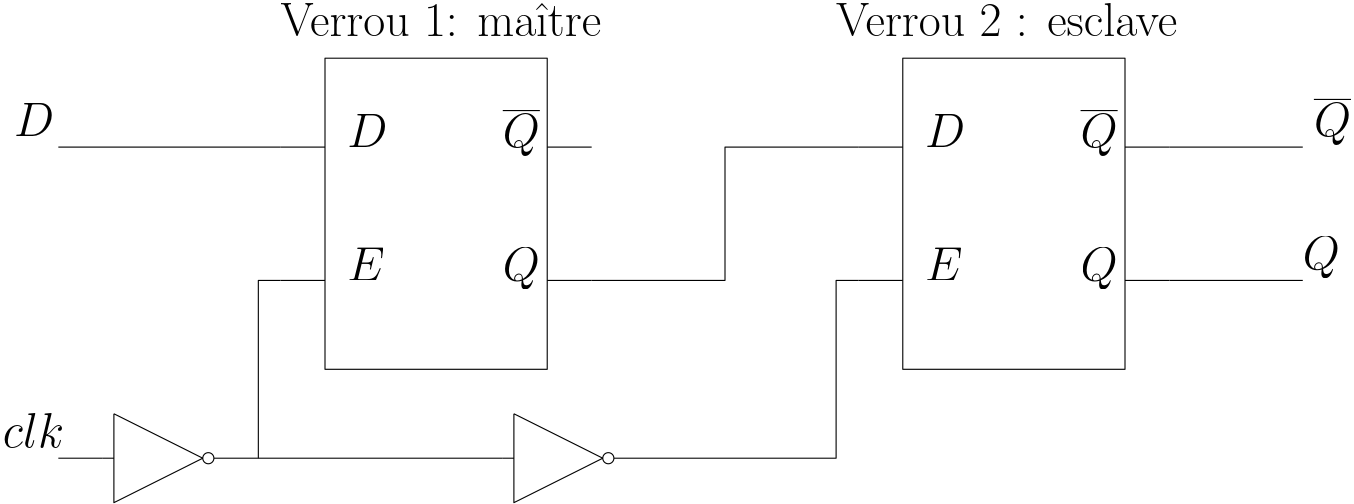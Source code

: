 <?xml version="1.0"?>
<!DOCTYPE ipe SYSTEM "ipe.dtd">
<ipe version="70107" creator="Ipe 7.1.8">
<info created="D:20150821094655" modified="D:20150821100756"/>
<ipestyle name="basic">
<symbol name="arrow/arc(spx)">
<path stroke="sym-stroke" fill="sym-stroke" pen="sym-pen">
0 0 m
-1 0.333 l
-1 -0.333 l
h
</path>
</symbol>
<symbol name="arrow/farc(spx)">
<path stroke="sym-stroke" fill="white" pen="sym-pen">
0 0 m
-1 0.333 l
-1 -0.333 l
h
</path>
</symbol>
<symbol name="arrow/ptarc(spx)">
<path stroke="sym-stroke" fill="sym-stroke" pen="sym-pen">
0 0 m
-1 0.333 l
-0.8 0 l
-1 -0.333 l
h
</path>
</symbol>
<symbol name="arrow/fptarc(spx)">
<path stroke="sym-stroke" fill="white" pen="sym-pen">
0 0 m
-1 0.333 l
-0.8 0 l
-1 -0.333 l
h
</path>
</symbol>
<symbol name="mark/circle(sx)" transformations="translations">
<path fill="sym-stroke">
0.6 0 0 0.6 0 0 e
0.4 0 0 0.4 0 0 e
</path>
</symbol>
<symbol name="mark/disk(sx)" transformations="translations">
<path fill="sym-stroke">
0.6 0 0 0.6 0 0 e
</path>
</symbol>
<symbol name="mark/fdisk(sfx)" transformations="translations">
<group>
<path fill="sym-fill">
0.5 0 0 0.5 0 0 e
</path>
<path fill="sym-stroke" fillrule="eofill">
0.6 0 0 0.6 0 0 e
0.4 0 0 0.4 0 0 e
</path>
</group>
</symbol>
<symbol name="mark/box(sx)" transformations="translations">
<path fill="sym-stroke" fillrule="eofill">
-0.6 -0.6 m
0.6 -0.6 l
0.6 0.6 l
-0.6 0.6 l
h
-0.4 -0.4 m
0.4 -0.4 l
0.4 0.4 l
-0.4 0.4 l
h
</path>
</symbol>
<symbol name="mark/square(sx)" transformations="translations">
<path fill="sym-stroke">
-0.6 -0.6 m
0.6 -0.6 l
0.6 0.6 l
-0.6 0.6 l
h
</path>
</symbol>
<symbol name="mark/fsquare(sfx)" transformations="translations">
<group>
<path fill="sym-fill">
-0.5 -0.5 m
0.5 -0.5 l
0.5 0.5 l
-0.5 0.5 l
h
</path>
<path fill="sym-stroke" fillrule="eofill">
-0.6 -0.6 m
0.6 -0.6 l
0.6 0.6 l
-0.6 0.6 l
h
-0.4 -0.4 m
0.4 -0.4 l
0.4 0.4 l
-0.4 0.4 l
h
</path>
</group>
</symbol>
<symbol name="mark/cross(sx)" transformations="translations">
<group>
<path fill="sym-stroke">
-0.43 -0.57 m
0.57 0.43 l
0.43 0.57 l
-0.57 -0.43 l
h
</path>
<path fill="sym-stroke">
-0.43 0.57 m
0.57 -0.43 l
0.43 -0.57 l
-0.57 0.43 l
h
</path>
</group>
</symbol>
<symbol name="arrow/fnormal(spx)">
<path stroke="sym-stroke" fill="white" pen="sym-pen">
0 0 m
-1 0.333 l
-1 -0.333 l
h
</path>
</symbol>
<symbol name="arrow/pointed(spx)">
<path stroke="sym-stroke" fill="sym-stroke" pen="sym-pen">
0 0 m
-1 0.333 l
-0.8 0 l
-1 -0.333 l
h
</path>
</symbol>
<symbol name="arrow/fpointed(spx)">
<path stroke="sym-stroke" fill="white" pen="sym-pen">
0 0 m
-1 0.333 l
-0.8 0 l
-1 -0.333 l
h
</path>
</symbol>
<symbol name="arrow/linear(spx)">
<path stroke="sym-stroke" pen="sym-pen">
-1 0.333 m
0 0 l
-1 -0.333 l
</path>
</symbol>
<symbol name="arrow/fdouble(spx)">
<path stroke="sym-stroke" fill="white" pen="sym-pen">
0 0 m
-1 0.333 l
-1 -0.333 l
h
-1 0 m
-2 0.333 l
-2 -0.333 l
h
</path>
</symbol>
<symbol name="arrow/double(spx)">
<path stroke="sym-stroke" fill="sym-stroke" pen="sym-pen">
0 0 m
-1 0.333 l
-1 -0.333 l
h
-1 0 m
-2 0.333 l
-2 -0.333 l
h
</path>
</symbol>
<pen name="heavier" value="0.8"/>
<pen name="fat" value="1.2"/>
<pen name="ultrafat" value="2"/>
<symbolsize name="large" value="5"/>
<symbolsize name="small" value="2"/>
<symbolsize name="tiny" value="1.1"/>
<arrowsize name="large" value="10"/>
<arrowsize name="small" value="5"/>
<arrowsize name="tiny" value="3"/>
<color name="red" value="1 0 0"/>
<color name="green" value="0 1 0"/>
<color name="blue" value="0 0 1"/>
<color name="yellow" value="1 1 0"/>
<color name="orange" value="1 0.647 0"/>
<color name="gold" value="1 0.843 0"/>
<color name="purple" value="0.627 0.125 0.941"/>
<color name="gray" value="0.745"/>
<color name="brown" value="0.647 0.165 0.165"/>
<color name="navy" value="0 0 0.502"/>
<color name="pink" value="1 0.753 0.796"/>
<color name="seagreen" value="0.18 0.545 0.341"/>
<color name="turquoise" value="0.251 0.878 0.816"/>
<color name="violet" value="0.933 0.51 0.933"/>
<color name="darkblue" value="0 0 0.545"/>
<color name="darkcyan" value="0 0.545 0.545"/>
<color name="darkgray" value="0.663"/>
<color name="darkgreen" value="0 0.392 0"/>
<color name="darkmagenta" value="0.545 0 0.545"/>
<color name="darkorange" value="1 0.549 0"/>
<color name="darkred" value="0.545 0 0"/>
<color name="lightblue" value="0.678 0.847 0.902"/>
<color name="lightcyan" value="0.878 1 1"/>
<color name="lightgray" value="0.827"/>
<color name="lightgreen" value="0.565 0.933 0.565"/>
<color name="lightyellow" value="1 1 0.878"/>
<dashstyle name="dashed" value="[4] 0"/>
<dashstyle name="dotted" value="[1 3] 0"/>
<dashstyle name="dash dotted" value="[4 2 1 2] 0"/>
<dashstyle name="dash dot dotted" value="[4 2 1 2 1 2] 0"/>
<textsize name="large" value="\large"/>
<textsize name="Large" value="\Large"/>
<textsize name="LARGE" value="\LARGE"/>
<textsize name="huge" value="\huge"/>
<textsize name="Huge" value="\Huge"/>
<textsize name="small" value="\small"/>
<textsize name="footnote" value="\footnotesize"/>
<textsize name="tiny" value="\tiny"/>
<textstyle name="center" begin="\begin{center}" end="\end{center}"/>
<textstyle name="itemize" begin="\begin{itemize}" end="\end{itemize}"/>
<textstyle name="item" begin="\begin{itemize}\item{}" end="\end{itemize}"/>
<gridsize name="4 pts" value="4"/>
<gridsize name="8 pts (~3 mm)" value="8"/>
<gridsize name="16 pts (~6 mm)" value="16"/>
<gridsize name="32 pts (~12 mm)" value="32"/>
<gridsize name="10 pts (~3.5 mm)" value="10"/>
<gridsize name="20 pts (~7 mm)" value="20"/>
<gridsize name="14 pts (~5 mm)" value="14"/>
<gridsize name="28 pts (~10 mm)" value="28"/>
<gridsize name="56 pts (~20 mm)" value="56"/>
<anglesize name="90 deg" value="90"/>
<anglesize name="60 deg" value="60"/>
<anglesize name="45 deg" value="45"/>
<anglesize name="30 deg" value="30"/>
<anglesize name="22.5 deg" value="22.5"/>
<tiling name="falling" angle="-60" step="4" width="1"/>
<tiling name="rising" angle="30" step="4" width="1"/>
</ipestyle>
<page>
<layer name="alpha"/>
<view layers="alpha" active="alpha"/>
<path layer="alpha" stroke="black">
192 768 m
192 656 l
272 656 l
272 768 l
h
</path>
<text matrix="1 0 0 1 16 0" transformations="translations" pos="240 736" stroke="black" type="label" width="13.351" height="13.754" depth="3.35" valign="baseline" size="LARGE">$\overline{Q}$</text>
<text matrix="1 0 0 1 16 0" transformations="translations" pos="240 688" stroke="black" type="label" width="13.351" height="11.761" depth="3.35" valign="baseline" size="LARGE">$Q$</text>
<text matrix="1 0 0 1 8 0" transformations="translations" pos="192 736" stroke="black" type="label" width="14.464" height="11.764" depth="0" valign="baseline" size="LARGE">$D$</text>
<text matrix="1 0 0 1 8 0" transformations="translations" pos="192 688" stroke="black" type="label" width="13.487" height="11.764" depth="0" valign="baseline" size="LARGE">$E$</text>
<path stroke="black">
192 736 m
176 736 l
</path>
<path stroke="black">
192 688 m
176 688 l
</path>
<path stroke="black">
272 736 m
288 736 l
</path>
<path stroke="black">
272 688 m
288 688 l
</path>
<path matrix="1 0 0 1 208 0" stroke="black">
192 768 m
192 656 l
272 656 l
272 768 l
h
</path>
<text matrix="1 0 0 1 224 0" transformations="translations" pos="240 736" stroke="black" type="label" width="13.351" height="13.754" depth="3.35" valign="baseline" size="LARGE">$\overline{Q}$</text>
<text matrix="1 0 0 1 224 0" transformations="translations" pos="240 688" stroke="black" type="label" width="13.351" height="11.761" depth="3.35" valign="baseline" size="LARGE">$Q$</text>
<text matrix="1 0 0 1 216 0" transformations="translations" pos="192 736" stroke="black" type="label" width="14.464" height="11.764" depth="0" valign="baseline" size="LARGE">$D$</text>
<text matrix="1 0 0 1 216 0" transformations="translations" pos="192 688" stroke="black" type="label" width="13.487" height="11.764" depth="0" valign="baseline" size="LARGE">$E$</text>
<path matrix="1 0 0 1 208 0" stroke="black">
192 736 m
176 736 l
</path>
<path matrix="1 0 0 1 208 0" stroke="black">
192 688 m
176 688 l
</path>
<path matrix="1 0 0 1 208 0" stroke="black">
272 736 m
288 736 l
</path>
<path matrix="1 0 0 1 208 0" stroke="black">
272 688 m
288 688 l
</path>
<path stroke="black">
384 736 m
336 736 l
336 688 l
288 688 l
</path>
<path stroke="black">
176 736 m
96 736 l
</path>
<path stroke="black">
496 688 m
544 688 l
</path>
<path stroke="black">
496 736 m
544 736 l
</path>
<path matrix="1 0 0 1 0 -20" stroke="black">
260 660 m
260 628 l
292 644 l
260 660 l
260 644 m
256 644 l
256 644 l
296 644 m
300 644 l
300 644 l
2 0 0 2 294 644 e
</path>
<path matrix="1 0 0 1 -144 -20" stroke="black">
260 660 m
260 628 l
292 644 l
260 660 l
260 644 m
256 644 l
256 644 l
296 644 m
300 644 l
300 644 l
2 0 0 2 294 644 e
</path>
<path stroke="black">
156 624 m
168 624 l
168 688 l
176 688 l
</path>
<path stroke="black">
168 624 m
256 624 l
</path>
<path stroke="black">
300 624 m
376 624 l
376 688 l
384 688 l
</path>
<path stroke="black">
112 624 m
96 624 l
</path>
<text matrix="1 0 0 1 304 4" transformations="translations" pos="240 688" stroke="black" type="label" width="13.351" height="11.761" depth="3.35" valign="baseline" size="LARGE">$Q$</text>
<text matrix="1 0 0 1 308 4" transformations="translations" pos="240 736" stroke="black" type="label" width="13.351" height="13.754" depth="3.35" valign="baseline" size="LARGE">$\overline{Q}$</text>
<text matrix="1 0 0 1 -112 4" transformations="translations" pos="192 736" stroke="black" type="label" width="14.464" height="11.764" depth="0" valign="baseline" size="LARGE">$D$</text>
<text matrix="1 0 0 1 -116 -108" transformations="translations" pos="192 736" stroke="black" type="label" width="21.999" height="11.955" depth="0" valign="baseline" size="LARGE">$clk$</text>
<text matrix="1 0 0 1 -44 -4" transformations="translations" pos="220 780" stroke="black" type="label" width="111.228" height="11.761" depth="0" valign="baseline" size="LARGE">Verrou 1: maître</text>
<text matrix="1 0 0 1 156 -4" transformations="translations" pos="220 780" stroke="black" type="label" width="122.862" height="11.955" depth="0" valign="baseline" size="LARGE">Verrou 2 : esclave</text>
</page>
</ipe>
